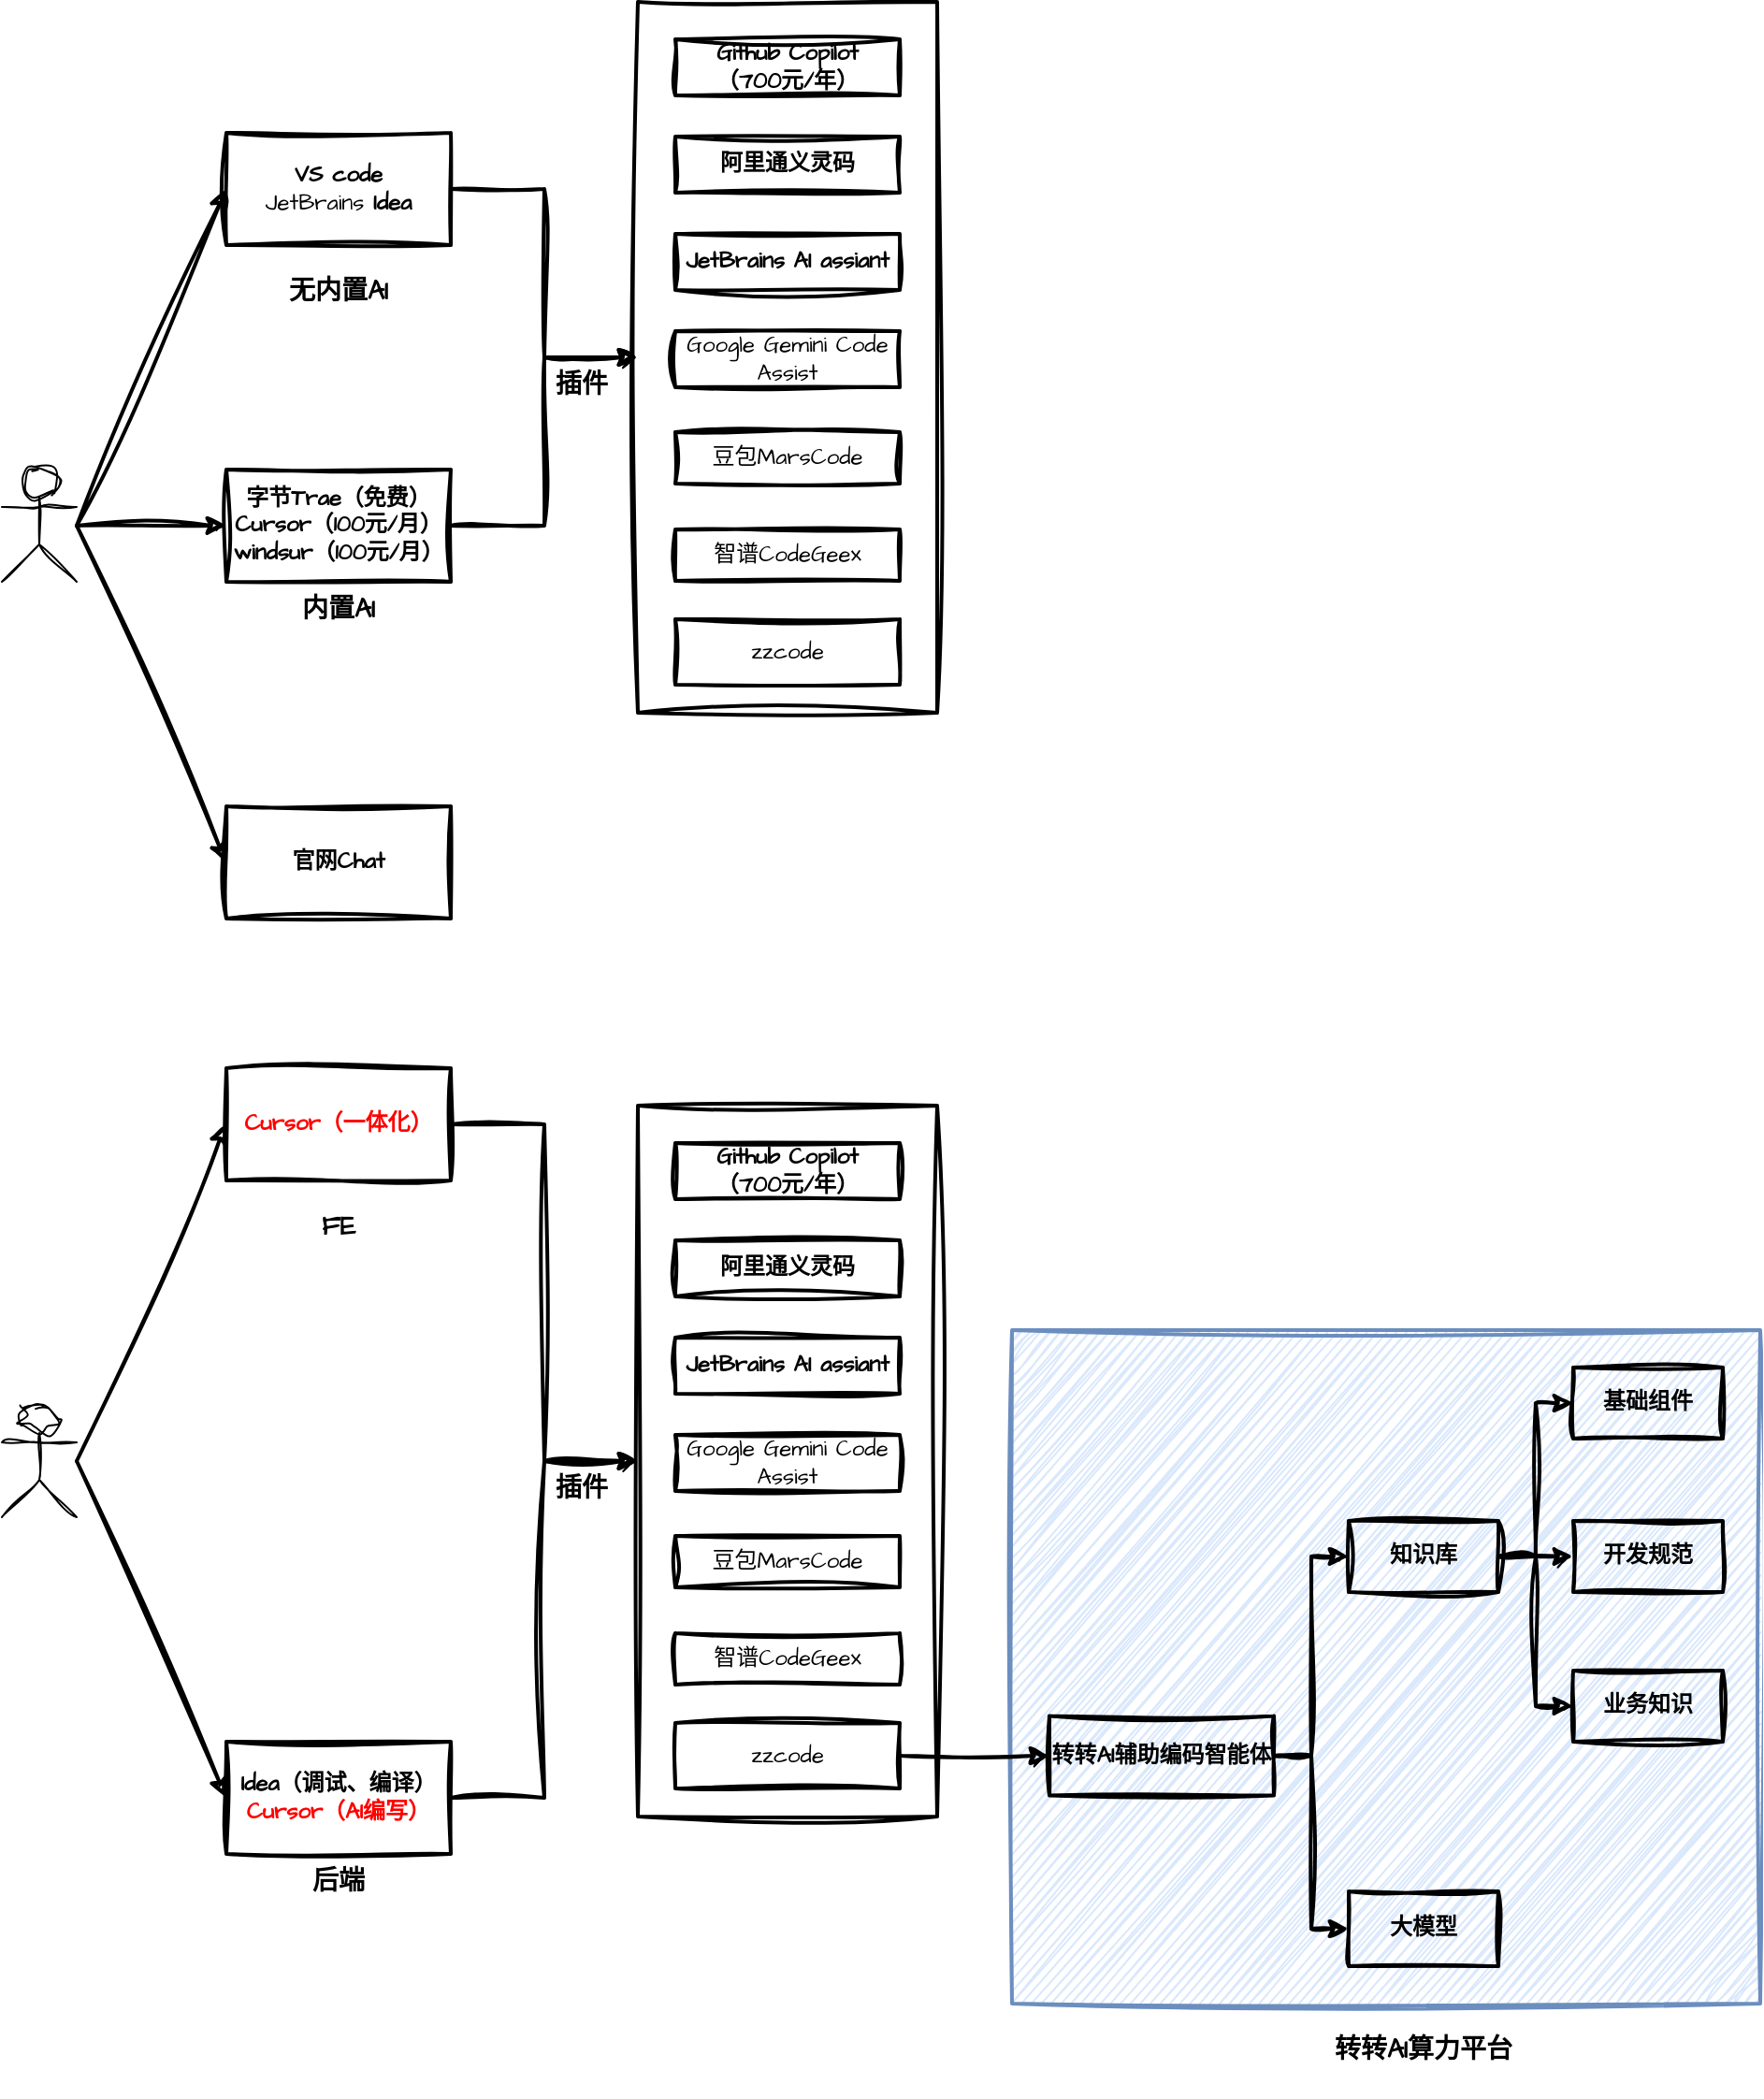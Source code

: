 <mxfile version="26.0.16">
  <diagram name="第 1 页" id="MOIEc8QgFmzstSxDTv2h">
    <mxGraphModel dx="944" dy="650" grid="1" gridSize="10" guides="1" tooltips="1" connect="1" arrows="1" fold="1" page="1" pageScale="1" pageWidth="827" pageHeight="1169" math="0" shadow="0">
      <root>
        <mxCell id="0" />
        <mxCell id="1" parent="0" />
        <mxCell id="ELJ18ER6MCdmm3gd8A2N-66" value="&lt;b&gt;&lt;br&gt;&lt;/b&gt;" style="rounded=0;whiteSpace=wrap;html=1;sketch=1;hachureGap=4;jiggle=2;curveFitting=1;fontFamily=Architects Daughter;fontSource=https%3A%2F%2Ffonts.googleapis.com%2Fcss%3Ffamily%3DArchitects%2BDaughter;fillColor=#dae8fc;strokeWidth=2;strokeColor=#6c8ebf;" vertex="1" parent="1">
          <mxGeometry x="700" y="1020" width="400" height="360" as="geometry" />
        </mxCell>
        <mxCell id="ELJ18ER6MCdmm3gd8A2N-20" value="" style="rounded=0;whiteSpace=wrap;html=1;sketch=1;hachureGap=4;jiggle=2;curveFitting=1;fontFamily=Architects Daughter;fontSource=https%3A%2F%2Ffonts.googleapis.com%2Fcss%3Ffamily%3DArchitects%2BDaughter;fillColor=none;strokeWidth=2;" vertex="1" parent="1">
          <mxGeometry x="500" y="310" width="160" height="380" as="geometry" />
        </mxCell>
        <mxCell id="ELJ18ER6MCdmm3gd8A2N-1" value="" style="shape=umlActor;verticalLabelPosition=bottom;verticalAlign=top;html=1;outlineConnect=0;sketch=1;hachureGap=4;jiggle=2;curveFitting=1;fontFamily=Architects Daughter;fontSource=https%3A%2F%2Ffonts.googleapis.com%2Fcss%3Ffamily%3DArchitects%2BDaughter;" vertex="1" parent="1">
          <mxGeometry x="160" y="560" width="40" height="60" as="geometry" />
        </mxCell>
        <mxCell id="ELJ18ER6MCdmm3gd8A2N-21" style="edgeStyle=orthogonalEdgeStyle;rounded=0;sketch=1;hachureGap=4;jiggle=2;curveFitting=1;orthogonalLoop=1;jettySize=auto;html=1;exitX=1;exitY=0.5;exitDx=0;exitDy=0;entryX=0;entryY=0.5;entryDx=0;entryDy=0;fontFamily=Architects Daughter;fontSource=https%3A%2F%2Ffonts.googleapis.com%2Fcss%3Ffamily%3DArchitects%2BDaughter;strokeWidth=2;" edge="1" parent="1" source="ELJ18ER6MCdmm3gd8A2N-2" target="ELJ18ER6MCdmm3gd8A2N-20">
          <mxGeometry relative="1" as="geometry" />
        </mxCell>
        <mxCell id="ELJ18ER6MCdmm3gd8A2N-2" value="&lt;b&gt;VS code&lt;/b&gt;&lt;div&gt;&lt;span style=&quot;background-color: transparent; color: light-dark(rgb(0, 0, 0), rgb(255, 255, 255));&quot;&gt;JetBrains&amp;nbsp;&lt;/span&gt;&lt;b&gt;Idea&lt;/b&gt;&lt;/div&gt;" style="rounded=0;whiteSpace=wrap;html=1;sketch=1;hachureGap=4;jiggle=2;curveFitting=1;fontFamily=Architects Daughter;fontSource=https%3A%2F%2Ffonts.googleapis.com%2Fcss%3Ffamily%3DArchitects%2BDaughter;fillColor=none;strokeWidth=2;" vertex="1" parent="1">
          <mxGeometry x="280" y="380" width="120" height="60" as="geometry" />
        </mxCell>
        <mxCell id="ELJ18ER6MCdmm3gd8A2N-22" style="edgeStyle=orthogonalEdgeStyle;rounded=0;sketch=1;hachureGap=4;jiggle=2;curveFitting=1;orthogonalLoop=1;jettySize=auto;html=1;exitX=1;exitY=0.5;exitDx=0;exitDy=0;entryX=0;entryY=0.5;entryDx=0;entryDy=0;fontFamily=Architects Daughter;fontSource=https%3A%2F%2Ffonts.googleapis.com%2Fcss%3Ffamily%3DArchitects%2BDaughter;strokeWidth=2;" edge="1" parent="1" source="ELJ18ER6MCdmm3gd8A2N-3" target="ELJ18ER6MCdmm3gd8A2N-20">
          <mxGeometry relative="1" as="geometry" />
        </mxCell>
        <mxCell id="ELJ18ER6MCdmm3gd8A2N-3" value="&lt;b&gt;字节Trae（免费）&lt;/b&gt;&lt;div&gt;&lt;b&gt;Cursor（100元/月）&lt;/b&gt;&lt;/div&gt;&lt;div&gt;&lt;b&gt;windsur&lt;/b&gt;&lt;b style=&quot;background-color: transparent; color: light-dark(rgb(0, 0, 0), rgb(255, 255, 255));&quot;&gt;（100元/月）&lt;/b&gt;&lt;/div&gt;" style="rounded=0;whiteSpace=wrap;html=1;sketch=1;hachureGap=4;jiggle=2;curveFitting=1;fontFamily=Architects Daughter;fontSource=https%3A%2F%2Ffonts.googleapis.com%2Fcss%3Ffamily%3DArchitects%2BDaughter;fillColor=none;strokeWidth=2;" vertex="1" parent="1">
          <mxGeometry x="280" y="560" width="120" height="60" as="geometry" />
        </mxCell>
        <mxCell id="ELJ18ER6MCdmm3gd8A2N-4" value="" style="endArrow=classic;html=1;rounded=0;sketch=1;hachureGap=4;jiggle=2;curveFitting=1;fontFamily=Architects Daughter;fontSource=https%3A%2F%2Ffonts.googleapis.com%2Fcss%3Ffamily%3DArchitects%2BDaughter;strokeWidth=2;entryX=0;entryY=0.5;entryDx=0;entryDy=0;" edge="1" parent="1" target="ELJ18ER6MCdmm3gd8A2N-2">
          <mxGeometry width="50" height="50" relative="1" as="geometry">
            <mxPoint x="200" y="590" as="sourcePoint" />
            <mxPoint x="250" y="420" as="targetPoint" />
          </mxGeometry>
        </mxCell>
        <mxCell id="ELJ18ER6MCdmm3gd8A2N-5" value="&lt;b&gt;官网Chat&lt;/b&gt;" style="rounded=0;whiteSpace=wrap;html=1;sketch=1;hachureGap=4;jiggle=2;curveFitting=1;fontFamily=Architects Daughter;fontSource=https%3A%2F%2Ffonts.googleapis.com%2Fcss%3Ffamily%3DArchitects%2BDaughter;fillColor=none;strokeWidth=2;" vertex="1" parent="1">
          <mxGeometry x="280" y="740" width="120" height="60" as="geometry" />
        </mxCell>
        <mxCell id="ELJ18ER6MCdmm3gd8A2N-6" value="" style="endArrow=classic;html=1;rounded=0;sketch=1;hachureGap=4;jiggle=2;curveFitting=1;fontFamily=Architects Daughter;fontSource=https%3A%2F%2Ffonts.googleapis.com%2Fcss%3Ffamily%3DArchitects%2BDaughter;strokeWidth=2;entryX=0;entryY=0.5;entryDx=0;entryDy=0;" edge="1" parent="1" source="ELJ18ER6MCdmm3gd8A2N-1" target="ELJ18ER6MCdmm3gd8A2N-3">
          <mxGeometry width="50" height="50" relative="1" as="geometry">
            <mxPoint x="210" y="590" as="sourcePoint" />
            <mxPoint x="290" y="420" as="targetPoint" />
          </mxGeometry>
        </mxCell>
        <mxCell id="ELJ18ER6MCdmm3gd8A2N-8" value="&lt;b style=&quot;forced-color-adjust: none; color: rgb(0, 0, 0); font-family: &amp;quot;Architects Daughter&amp;quot;; font-style: normal; font-variant-ligatures: normal; font-variant-caps: normal; letter-spacing: normal; orphans: 2; text-indent: 0px; text-transform: none; widows: 2; word-spacing: 0px; -webkit-text-stroke-width: 0px; white-space: nowrap; text-decoration-thickness: initial; text-decoration-style: initial; text-decoration-color: initial;&quot;&gt;&lt;font style=&quot;forced-color-adjust: none; font-size: 14px;&quot;&gt;无内置AI&lt;/font&gt;&lt;/b&gt;" style="text;whiteSpace=wrap;html=1;fontFamily=Architects Daughter;fontSource=https%3A%2F%2Ffonts.googleapis.com%2Fcss%3Ffamily%3DArchitects%2BDaughter;align=center;" vertex="1" parent="1">
          <mxGeometry x="300" y="450" width="80" height="40" as="geometry" />
        </mxCell>
        <mxCell id="ELJ18ER6MCdmm3gd8A2N-11" value="&lt;b style=&quot;forced-color-adjust: none; color: rgb(0, 0, 0); font-family: &amp;quot;Architects Daughter&amp;quot;; font-style: normal; font-variant-ligatures: normal; font-variant-caps: normal; letter-spacing: normal; orphans: 2; text-indent: 0px; text-transform: none; widows: 2; word-spacing: 0px; -webkit-text-stroke-width: 0px; white-space: nowrap; text-decoration-thickness: initial; text-decoration-style: initial; text-decoration-color: initial;&quot;&gt;&lt;font style=&quot;forced-color-adjust: none; font-size: 14px;&quot;&gt;插件&lt;/font&gt;&lt;/b&gt;" style="text;whiteSpace=wrap;html=1;fontFamily=Architects Daughter;fontSource=https%3A%2F%2Ffonts.googleapis.com%2Fcss%3Ffamily%3DArchitects%2BDaughter;align=center;" vertex="1" parent="1">
          <mxGeometry x="430" y="500" width="80" height="40" as="geometry" />
        </mxCell>
        <mxCell id="ELJ18ER6MCdmm3gd8A2N-13" value="&lt;b&gt;Github Copilot&lt;/b&gt;&lt;div&gt;&lt;b&gt;（700元/年）&lt;/b&gt;&lt;/div&gt;" style="rounded=0;whiteSpace=wrap;html=1;sketch=1;hachureGap=4;jiggle=2;curveFitting=1;fontFamily=Architects Daughter;fontSource=https%3A%2F%2Ffonts.googleapis.com%2Fcss%3Ffamily%3DArchitects%2BDaughter;strokeWidth=2;" vertex="1" parent="1">
          <mxGeometry x="520" y="330" width="120" height="30" as="geometry" />
        </mxCell>
        <mxCell id="ELJ18ER6MCdmm3gd8A2N-14" value="&lt;b&gt;阿里通义灵码&lt;/b&gt;" style="rounded=0;whiteSpace=wrap;html=1;sketch=1;hachureGap=4;jiggle=2;curveFitting=1;fontFamily=Architects Daughter;fontSource=https%3A%2F%2Ffonts.googleapis.com%2Fcss%3Ffamily%3DArchitects%2BDaughter;fillColor=none;strokeWidth=2;" vertex="1" parent="1">
          <mxGeometry x="520" y="382" width="120" height="30" as="geometry" />
        </mxCell>
        <mxCell id="ELJ18ER6MCdmm3gd8A2N-15" value="&lt;b&gt;JetBrains AI assiant&lt;/b&gt;" style="rounded=0;whiteSpace=wrap;html=1;sketch=1;hachureGap=4;jiggle=2;curveFitting=1;fontFamily=Architects Daughter;fontSource=https%3A%2F%2Ffonts.googleapis.com%2Fcss%3Ffamily%3DArchitects%2BDaughter;fillColor=none;strokeWidth=2;" vertex="1" parent="1">
          <mxGeometry x="520" y="434" width="120" height="30" as="geometry" />
        </mxCell>
        <mxCell id="ELJ18ER6MCdmm3gd8A2N-16" value="&lt;span style=&quot;background-color: transparent; color: light-dark(rgb(0, 0, 0), rgb(255, 255, 255));&quot;&gt;Google Gemini Code Assist&lt;/span&gt;" style="rounded=0;whiteSpace=wrap;html=1;sketch=1;hachureGap=4;jiggle=2;curveFitting=1;fontFamily=Architects Daughter;fontSource=https%3A%2F%2Ffonts.googleapis.com%2Fcss%3Ffamily%3DArchitects%2BDaughter;fillColor=none;strokeWidth=2;" vertex="1" parent="1">
          <mxGeometry x="520" y="486" width="120" height="30" as="geometry" />
        </mxCell>
        <mxCell id="ELJ18ER6MCdmm3gd8A2N-17" value="&lt;div data-mind-map-text=&quot;[{&amp;quot;paragraphProps&amp;quot;:{&amp;quot;type&amp;quot;:&amp;quot;paragraph&amp;quot;,&amp;quot;textAlign&amp;quot;:0,&amp;quot;lineSpacing&amp;quot;:1.4},&amp;quot;isComplete&amp;quot;:true,&amp;quot;textProps&amp;quot;:[{&amp;quot;type&amp;quot;:&amp;quot;text&amp;quot;,&amp;quot;text&amp;quot;:&amp;quot;豆包MarsCode&amp;quot;,&amp;quot;color&amp;quot;:&amp;quot;#1f1f1f&amp;quot;,&amp;quot;fontWeight&amp;quot;:400,&amp;quot;fontSize&amp;quot;:14,&amp;quot;fontFamily&amp;quot;:&amp;quot;\&amp;quot;Helvetica Neue\&amp;quot;, Helvetica, \&amp;quot;PingFang SC\&amp;quot;, \&amp;quot;Microsoft YaHei\&amp;quot;, \&amp;quot;Source Han Sans SC\&amp;quot;, \&amp;quot;Noto Sans CJK SC\&amp;quot;, \&amp;quot;WenQuanYi Micro Hei\&amp;quot;, sans-serif&amp;quot;,&amp;quot;italic&amp;quot;:false,&amp;quot;underline&amp;quot;:false,&amp;quot;strike&amp;quot;:false}]}]&quot;&gt;豆包MarsCode&lt;/div&gt;" style="rounded=0;whiteSpace=wrap;html=1;sketch=1;hachureGap=4;jiggle=2;curveFitting=1;fontFamily=Architects Daughter;fontSource=https%3A%2F%2Ffonts.googleapis.com%2Fcss%3Ffamily%3DArchitects%2BDaughter;fillColor=none;strokeWidth=2;" vertex="1" parent="1">
          <mxGeometry x="520" y="540" width="120" height="27.5" as="geometry" />
        </mxCell>
        <mxCell id="ELJ18ER6MCdmm3gd8A2N-18" value="&lt;div data-mind-map-text=&quot;[{&amp;quot;paragraphProps&amp;quot;:{&amp;quot;type&amp;quot;:&amp;quot;paragraph&amp;quot;,&amp;quot;textAlign&amp;quot;:0,&amp;quot;lineSpacing&amp;quot;:1.4},&amp;quot;isComplete&amp;quot;:true,&amp;quot;textProps&amp;quot;:[{&amp;quot;type&amp;quot;:&amp;quot;text&amp;quot;,&amp;quot;text&amp;quot;:&amp;quot;豆包MarsCode&amp;quot;,&amp;quot;color&amp;quot;:&amp;quot;#1f1f1f&amp;quot;,&amp;quot;fontWeight&amp;quot;:400,&amp;quot;fontSize&amp;quot;:14,&amp;quot;fontFamily&amp;quot;:&amp;quot;\&amp;quot;Helvetica Neue\&amp;quot;, Helvetica, \&amp;quot;PingFang SC\&amp;quot;, \&amp;quot;Microsoft YaHei\&amp;quot;, \&amp;quot;Source Han Sans SC\&amp;quot;, \&amp;quot;Noto Sans CJK SC\&amp;quot;, \&amp;quot;WenQuanYi Micro Hei\&amp;quot;, sans-serif&amp;quot;,&amp;quot;italic&amp;quot;:false,&amp;quot;underline&amp;quot;:false,&amp;quot;strike&amp;quot;:false}]}]&quot;&gt;&lt;div data-mind-map-text=&quot;[{&amp;quot;paragraphProps&amp;quot;:{&amp;quot;type&amp;quot;:&amp;quot;paragraph&amp;quot;,&amp;quot;textAlign&amp;quot;:0,&amp;quot;lineSpacing&amp;quot;:1.4},&amp;quot;isComplete&amp;quot;:true,&amp;quot;textProps&amp;quot;:[{&amp;quot;type&amp;quot;:&amp;quot;text&amp;quot;,&amp;quot;text&amp;quot;:&amp;quot;zzcode&amp;quot;,&amp;quot;color&amp;quot;:&amp;quot;#1f1f1f&amp;quot;,&amp;quot;fontWeight&amp;quot;:400,&amp;quot;fontSize&amp;quot;:14,&amp;quot;fontFamily&amp;quot;:&amp;quot;\&amp;quot;Helvetica Neue\&amp;quot;, Helvetica, \&amp;quot;PingFang SC\&amp;quot;, \&amp;quot;Microsoft YaHei\&amp;quot;, \&amp;quot;Source Han Sans SC\&amp;quot;, \&amp;quot;Noto Sans CJK SC\&amp;quot;, \&amp;quot;WenQuanYi Micro Hei\&amp;quot;, sans-serif&amp;quot;,&amp;quot;italic&amp;quot;:false,&amp;quot;underline&amp;quot;:false,&amp;quot;strike&amp;quot;:false}]}]&quot;&gt;zzcode&lt;/div&gt;&lt;/div&gt;" style="rounded=0;whiteSpace=wrap;html=1;sketch=1;hachureGap=4;jiggle=2;curveFitting=1;fontFamily=Architects Daughter;fontSource=https%3A%2F%2Ffonts.googleapis.com%2Fcss%3Ffamily%3DArchitects%2BDaughter;fillColor=none;strokeWidth=2;" vertex="1" parent="1">
          <mxGeometry x="520" y="640" width="120" height="35" as="geometry" />
        </mxCell>
        <mxCell id="ELJ18ER6MCdmm3gd8A2N-19" value="&lt;b style=&quot;forced-color-adjust: none; color: rgb(0, 0, 0); font-family: &amp;quot;Architects Daughter&amp;quot;; font-style: normal; font-variant-ligatures: normal; font-variant-caps: normal; letter-spacing: normal; orphans: 2; text-indent: 0px; text-transform: none; widows: 2; word-spacing: 0px; -webkit-text-stroke-width: 0px; white-space: nowrap; text-decoration-thickness: initial; text-decoration-style: initial; text-decoration-color: initial;&quot;&gt;&lt;font style=&quot;forced-color-adjust: none; font-size: 14px;&quot;&gt;内置AI&lt;/font&gt;&lt;/b&gt;" style="text;whiteSpace=wrap;html=1;fontFamily=Architects Daughter;fontSource=https%3A%2F%2Ffonts.googleapis.com%2Fcss%3Ffamily%3DArchitects%2BDaughter;align=center;" vertex="1" parent="1">
          <mxGeometry x="300" y="620" width="80" height="40" as="geometry" />
        </mxCell>
        <mxCell id="ELJ18ER6MCdmm3gd8A2N-23" value="" style="endArrow=classic;html=1;rounded=0;sketch=1;hachureGap=4;jiggle=2;curveFitting=1;fontFamily=Architects Daughter;fontSource=https%3A%2F%2Ffonts.googleapis.com%2Fcss%3Ffamily%3DArchitects%2BDaughter;strokeWidth=2;entryX=0;entryY=0.5;entryDx=0;entryDy=0;" edge="1" parent="1" target="ELJ18ER6MCdmm3gd8A2N-5">
          <mxGeometry width="50" height="50" relative="1" as="geometry">
            <mxPoint x="200" y="590" as="sourcePoint" />
            <mxPoint x="290" y="600" as="targetPoint" />
          </mxGeometry>
        </mxCell>
        <mxCell id="ELJ18ER6MCdmm3gd8A2N-24" value="&lt;div data-mind-map-text=&quot;[{&amp;quot;paragraphProps&amp;quot;:{&amp;quot;type&amp;quot;:&amp;quot;paragraph&amp;quot;,&amp;quot;textAlign&amp;quot;:0,&amp;quot;lineSpacing&amp;quot;:1.4},&amp;quot;isComplete&amp;quot;:true,&amp;quot;textProps&amp;quot;:[{&amp;quot;type&amp;quot;:&amp;quot;text&amp;quot;,&amp;quot;text&amp;quot;:&amp;quot;豆包MarsCode&amp;quot;,&amp;quot;color&amp;quot;:&amp;quot;#1f1f1f&amp;quot;,&amp;quot;fontWeight&amp;quot;:400,&amp;quot;fontSize&amp;quot;:14,&amp;quot;fontFamily&amp;quot;:&amp;quot;\&amp;quot;Helvetica Neue\&amp;quot;, Helvetica, \&amp;quot;PingFang SC\&amp;quot;, \&amp;quot;Microsoft YaHei\&amp;quot;, \&amp;quot;Source Han Sans SC\&amp;quot;, \&amp;quot;Noto Sans CJK SC\&amp;quot;, \&amp;quot;WenQuanYi Micro Hei\&amp;quot;, sans-serif&amp;quot;,&amp;quot;italic&amp;quot;:false,&amp;quot;underline&amp;quot;:false,&amp;quot;strike&amp;quot;:false}]}]&quot;&gt;智谱CodeGeex&lt;span style=&quot;color: rgba(0, 0, 0, 0); font-family: monospace; font-size: 0px; text-align: start; text-wrap-mode: nowrap; background-color: transparent;&quot;&gt;%3CmxGraphModel%3E%3Croot%3E%3CmxCell%20id%3D%220%22%2F%3E%3CmxCell%20id%3D%221%22%20parent%3D%220%22%2F%3E%3CmxCell%20id%3D%222%22%20value%3D%22%26lt%3Bdiv%20data-mind-map-text%3D%26quot%3B%5B%7B%26amp%3Bquot%3BparagraphProps%26amp%3Bquot%3B%3A%7B%26amp%3Bquot%3Btype%26amp%3Bquot%3B%3A%26amp%3Bquot%3Bparagraph%26amp%3Bquot%3B%2C%26amp%3Bquot%3BtextAlign%26amp%3Bquot%3B%3A0%2C%26amp%3Bquot%3BlineSpacing%26amp%3Bquot%3B%3A1.4%7D%2C%26amp%3Bquot%3BisComplete%26amp%3Bquot%3B%3Atrue%2C%26amp%3Bquot%3BtextProps%26amp%3Bquot%3B%3A%5B%7B%26amp%3Bquot%3Btype%26amp%3Bquot%3B%3A%26amp%3Bquot%3Btext%26amp%3Bquot%3B%2C%26amp%3Bquot%3Btext%26amp%3Bquot%3B%3A%26amp%3Bquot%3B%E8%B1%86%E5%8C%85MarsCode%26amp%3Bquot%3B%2C%26amp%3Bquot%3Bcolor%26amp%3Bquot%3B%3A%26amp%3Bquot%3B%231f1f1f%26amp%3Bquot%3B%2C%26amp%3Bquot%3BfontWeight%26amp%3Bquot%3B%3A400%2C%26amp%3Bquot%3BfontSize%26amp%3Bquot%3B%3A14%2C%26amp%3Bquot%3BfontFamily%26amp%3Bquot%3B%3A%26amp%3Bquot%3B%5C%26amp%3Bquot%3BHelvetica%20Neue%5C%26amp%3Bquot%3B%2C%20Helvetica%2C%20%5C%26amp%3Bquot%3BPingFang%20SC%5C%26amp%3Bquot%3B%2C%20%5C%26amp%3Bquot%3BMicrosoft%20YaHei%5C%26amp%3Bquot%3B%2C%20%5C%26amp%3Bquot%3BSource%20Han%20Sans%20SC%5C%26amp%3Bquot%3B%2C%20%5C%26amp%3Bquot%3BNoto%20Sans%20CJK%20SC%5C%26amp%3Bquot%3B%2C%20%5C%26amp%3Bquot%3BWenQuanYi%20Micro%20Hei%5C%26amp%3Bquot%3B%2C%20sans-serif%26amp%3Bquot%3B%2C%26amp%3Bquot%3Bitalic%26amp%3Bquot%3B%3Afalse%2C%26amp%3Bquot%3Bunderline%26amp%3Bquot%3B%3Afalse%2C%26amp%3Bquot%3Bstrike%26amp%3Bquot%3B%3Afalse%7D%5D%7D%5D%26quot%3B%26gt%3B%E8%B1%86%E5%8C%85MarsCode%26lt%3B%2Fdiv%26gt%3B%22%20style%3D%22rounded%3D0%3BwhiteSpace%3Dwrap%3Bhtml%3D1%3Bsketch%3D1%3BhachureGap%3D4%3Bjiggle%3D2%3BcurveFitting%3D1%3BfontFamily%3DArchitects%20Daughter%3BfontSource%3Dhttps%253A%252F%252Ffonts.googleapis.com%252Fcss%253Ffamily%253DArchitects%252BDaughter%3BfillColor%3Dnone%3BstrokeWidth%3D2%3B%22%20vertex%3D%221%22%20parent%3D%221%22%3E%3CmxGeometry%20x%3D%22520%22%20y%3D%22581%22%20width%3D%22120%22%20height%3D%2227.5%22%20as%3D%22geometry%22%2F%3E%3C%2FmxCell%3E%3C%2Froot%3E%3C%2FmxGraphModel%3ECodeG&lt;/span&gt;&lt;/div&gt;" style="rounded=0;whiteSpace=wrap;html=1;sketch=1;hachureGap=4;jiggle=2;curveFitting=1;fontFamily=Architects Daughter;fontSource=https%3A%2F%2Ffonts.googleapis.com%2Fcss%3Ffamily%3DArchitects%2BDaughter;fillColor=none;strokeWidth=2;" vertex="1" parent="1">
          <mxGeometry x="520" y="592" width="120" height="27.5" as="geometry" />
        </mxCell>
        <mxCell id="ELJ18ER6MCdmm3gd8A2N-25" value="" style="shape=umlActor;verticalLabelPosition=bottom;verticalAlign=top;html=1;outlineConnect=0;sketch=1;hachureGap=4;jiggle=2;curveFitting=1;fontFamily=Architects Daughter;fontSource=https%3A%2F%2Ffonts.googleapis.com%2Fcss%3Ffamily%3DArchitects%2BDaughter;" vertex="1" parent="1">
          <mxGeometry x="160" y="1060" width="40" height="60" as="geometry" />
        </mxCell>
        <mxCell id="ELJ18ER6MCdmm3gd8A2N-51" style="edgeStyle=orthogonalEdgeStyle;rounded=0;sketch=1;hachureGap=4;jiggle=2;curveFitting=1;orthogonalLoop=1;jettySize=auto;html=1;exitX=1;exitY=0.5;exitDx=0;exitDy=0;fontFamily=Architects Daughter;fontSource=https%3A%2F%2Ffonts.googleapis.com%2Fcss%3Ffamily%3DArchitects%2BDaughter;strokeWidth=2;" edge="1" parent="1" source="ELJ18ER6MCdmm3gd8A2N-26" target="ELJ18ER6MCdmm3gd8A2N-43">
          <mxGeometry relative="1" as="geometry" />
        </mxCell>
        <mxCell id="ELJ18ER6MCdmm3gd8A2N-26" value="&lt;b&gt;&lt;font style=&quot;color: rgb(255, 0, 0);&quot;&gt;Cursor（一体化）&lt;/font&gt;&lt;br&gt;&lt;/b&gt;" style="rounded=0;whiteSpace=wrap;html=1;sketch=1;hachureGap=4;jiggle=2;curveFitting=1;fontFamily=Architects Daughter;fontSource=https%3A%2F%2Ffonts.googleapis.com%2Fcss%3Ffamily%3DArchitects%2BDaughter;fillColor=none;strokeWidth=2;" vertex="1" parent="1">
          <mxGeometry x="280" y="880" width="120" height="60" as="geometry" />
        </mxCell>
        <mxCell id="ELJ18ER6MCdmm3gd8A2N-52" style="edgeStyle=orthogonalEdgeStyle;rounded=0;sketch=1;hachureGap=4;jiggle=2;curveFitting=1;orthogonalLoop=1;jettySize=auto;html=1;exitX=1;exitY=0.5;exitDx=0;exitDy=0;entryX=0;entryY=0.5;entryDx=0;entryDy=0;fontFamily=Architects Daughter;fontSource=https%3A%2F%2Ffonts.googleapis.com%2Fcss%3Ffamily%3DArchitects%2BDaughter;strokeWidth=2;" edge="1" parent="1" source="ELJ18ER6MCdmm3gd8A2N-27" target="ELJ18ER6MCdmm3gd8A2N-43">
          <mxGeometry relative="1" as="geometry" />
        </mxCell>
        <mxCell id="ELJ18ER6MCdmm3gd8A2N-27" value="&lt;b&gt;Idea（调试、编译）&lt;/b&gt;&lt;br&gt;&lt;div&gt;&lt;b&gt;&lt;font style=&quot;color: rgb(255, 0, 0);&quot;&gt;Cursor（AI编写）&lt;/font&gt;&lt;/b&gt;&lt;/div&gt;" style="rounded=0;whiteSpace=wrap;html=1;sketch=1;hachureGap=4;jiggle=2;curveFitting=1;fontFamily=Architects Daughter;fontSource=https%3A%2F%2Ffonts.googleapis.com%2Fcss%3Ffamily%3DArchitects%2BDaughter;fillColor=none;strokeWidth=2;" vertex="1" parent="1">
          <mxGeometry x="280" y="1240" width="120" height="60" as="geometry" />
        </mxCell>
        <mxCell id="ELJ18ER6MCdmm3gd8A2N-28" value="" style="endArrow=classic;html=1;rounded=0;sketch=1;hachureGap=4;jiggle=2;curveFitting=1;fontFamily=Architects Daughter;fontSource=https%3A%2F%2Ffonts.googleapis.com%2Fcss%3Ffamily%3DArchitects%2BDaughter;strokeWidth=2;entryX=0;entryY=0.5;entryDx=0;entryDy=0;" edge="1" parent="1" target="ELJ18ER6MCdmm3gd8A2N-26">
          <mxGeometry width="50" height="50" relative="1" as="geometry">
            <mxPoint x="200" y="1090" as="sourcePoint" />
            <mxPoint x="250" y="920" as="targetPoint" />
          </mxGeometry>
        </mxCell>
        <mxCell id="ELJ18ER6MCdmm3gd8A2N-31" value="&lt;b style=&quot;forced-color-adjust: none; color: rgb(0, 0, 0); font-family: &amp;quot;Architects Daughter&amp;quot;; font-style: normal; font-variant-ligatures: normal; font-variant-caps: normal; letter-spacing: normal; orphans: 2; text-indent: 0px; text-transform: none; widows: 2; word-spacing: 0px; -webkit-text-stroke-width: 0px; white-space: nowrap; text-decoration-thickness: initial; text-decoration-style: initial; text-decoration-color: initial;&quot;&gt;&lt;font style=&quot;forced-color-adjust: none; font-size: 14px;&quot;&gt;FE&lt;/font&gt;&lt;/b&gt;" style="text;whiteSpace=wrap;html=1;fontFamily=Architects Daughter;fontSource=https%3A%2F%2Ffonts.googleapis.com%2Fcss%3Ffamily%3DArchitects%2BDaughter;align=center;" vertex="1" parent="1">
          <mxGeometry x="300" y="950" width="80" height="40" as="geometry" />
        </mxCell>
        <mxCell id="ELJ18ER6MCdmm3gd8A2N-32" value="&lt;b style=&quot;forced-color-adjust: none; color: rgb(0, 0, 0); font-family: &amp;quot;Architects Daughter&amp;quot;; font-style: normal; font-variant-ligatures: normal; font-variant-caps: normal; letter-spacing: normal; orphans: 2; text-indent: 0px; text-transform: none; widows: 2; word-spacing: 0px; -webkit-text-stroke-width: 0px; white-space: nowrap; text-decoration-thickness: initial; text-decoration-style: initial; text-decoration-color: initial;&quot;&gt;&lt;font style=&quot;forced-color-adjust: none; font-size: 14px;&quot;&gt;后端&lt;/font&gt;&lt;/b&gt;" style="text;whiteSpace=wrap;html=1;fontFamily=Architects Daughter;fontSource=https%3A%2F%2Ffonts.googleapis.com%2Fcss%3Ffamily%3DArchitects%2BDaughter;align=center;" vertex="1" parent="1">
          <mxGeometry x="300" y="1300" width="80" height="40" as="geometry" />
        </mxCell>
        <mxCell id="ELJ18ER6MCdmm3gd8A2N-33" value="" style="endArrow=classic;html=1;rounded=0;sketch=1;hachureGap=4;jiggle=2;curveFitting=1;fontFamily=Architects Daughter;fontSource=https%3A%2F%2Ffonts.googleapis.com%2Fcss%3Ffamily%3DArchitects%2BDaughter;strokeWidth=2;entryX=0;entryY=0.5;entryDx=0;entryDy=0;" edge="1" parent="1">
          <mxGeometry width="50" height="50" relative="1" as="geometry">
            <mxPoint x="200" y="1090" as="sourcePoint" />
            <mxPoint x="280" y="1270" as="targetPoint" />
          </mxGeometry>
        </mxCell>
        <mxCell id="ELJ18ER6MCdmm3gd8A2N-43" value="" style="rounded=0;whiteSpace=wrap;html=1;sketch=1;hachureGap=4;jiggle=2;curveFitting=1;fontFamily=Architects Daughter;fontSource=https%3A%2F%2Ffonts.googleapis.com%2Fcss%3Ffamily%3DArchitects%2BDaughter;fillColor=none;strokeWidth=2;" vertex="1" parent="1">
          <mxGeometry x="500" y="900" width="160" height="380" as="geometry" />
        </mxCell>
        <mxCell id="ELJ18ER6MCdmm3gd8A2N-45" value="&lt;b&gt;阿里通义灵码&lt;/b&gt;" style="rounded=0;whiteSpace=wrap;html=1;sketch=1;hachureGap=4;jiggle=2;curveFitting=1;fontFamily=Architects Daughter;fontSource=https%3A%2F%2Ffonts.googleapis.com%2Fcss%3Ffamily%3DArchitects%2BDaughter;fillColor=none;strokeWidth=2;" vertex="1" parent="1">
          <mxGeometry x="520" y="972" width="120" height="30" as="geometry" />
        </mxCell>
        <mxCell id="ELJ18ER6MCdmm3gd8A2N-46" value="&lt;b&gt;JetBrains AI assiant&lt;/b&gt;" style="rounded=0;whiteSpace=wrap;html=1;sketch=1;hachureGap=4;jiggle=2;curveFitting=1;fontFamily=Architects Daughter;fontSource=https%3A%2F%2Ffonts.googleapis.com%2Fcss%3Ffamily%3DArchitects%2BDaughter;fillColor=none;strokeWidth=2;" vertex="1" parent="1">
          <mxGeometry x="520" y="1024" width="120" height="30" as="geometry" />
        </mxCell>
        <mxCell id="ELJ18ER6MCdmm3gd8A2N-47" value="&lt;span style=&quot;background-color: transparent; color: light-dark(rgb(0, 0, 0), rgb(255, 255, 255));&quot;&gt;Google Gemini Code Assist&lt;/span&gt;" style="rounded=0;whiteSpace=wrap;html=1;sketch=1;hachureGap=4;jiggle=2;curveFitting=1;fontFamily=Architects Daughter;fontSource=https%3A%2F%2Ffonts.googleapis.com%2Fcss%3Ffamily%3DArchitects%2BDaughter;fillColor=none;strokeWidth=2;" vertex="1" parent="1">
          <mxGeometry x="520" y="1076" width="120" height="30" as="geometry" />
        </mxCell>
        <mxCell id="ELJ18ER6MCdmm3gd8A2N-48" value="&lt;div data-mind-map-text=&quot;[{&amp;quot;paragraphProps&amp;quot;:{&amp;quot;type&amp;quot;:&amp;quot;paragraph&amp;quot;,&amp;quot;textAlign&amp;quot;:0,&amp;quot;lineSpacing&amp;quot;:1.4},&amp;quot;isComplete&amp;quot;:true,&amp;quot;textProps&amp;quot;:[{&amp;quot;type&amp;quot;:&amp;quot;text&amp;quot;,&amp;quot;text&amp;quot;:&amp;quot;豆包MarsCode&amp;quot;,&amp;quot;color&amp;quot;:&amp;quot;#1f1f1f&amp;quot;,&amp;quot;fontWeight&amp;quot;:400,&amp;quot;fontSize&amp;quot;:14,&amp;quot;fontFamily&amp;quot;:&amp;quot;\&amp;quot;Helvetica Neue\&amp;quot;, Helvetica, \&amp;quot;PingFang SC\&amp;quot;, \&amp;quot;Microsoft YaHei\&amp;quot;, \&amp;quot;Source Han Sans SC\&amp;quot;, \&amp;quot;Noto Sans CJK SC\&amp;quot;, \&amp;quot;WenQuanYi Micro Hei\&amp;quot;, sans-serif&amp;quot;,&amp;quot;italic&amp;quot;:false,&amp;quot;underline&amp;quot;:false,&amp;quot;strike&amp;quot;:false}]}]&quot;&gt;豆包MarsCode&lt;/div&gt;" style="rounded=0;whiteSpace=wrap;html=1;sketch=1;hachureGap=4;jiggle=2;curveFitting=1;fontFamily=Architects Daughter;fontSource=https%3A%2F%2Ffonts.googleapis.com%2Fcss%3Ffamily%3DArchitects%2BDaughter;fillColor=none;strokeWidth=2;" vertex="1" parent="1">
          <mxGeometry x="520" y="1130" width="120" height="27.5" as="geometry" />
        </mxCell>
        <mxCell id="ELJ18ER6MCdmm3gd8A2N-54" style="edgeStyle=orthogonalEdgeStyle;rounded=0;sketch=1;hachureGap=4;jiggle=2;curveFitting=1;orthogonalLoop=1;jettySize=auto;html=1;exitX=1;exitY=0.5;exitDx=0;exitDy=0;entryX=0;entryY=0.5;entryDx=0;entryDy=0;fontFamily=Architects Daughter;fontSource=https%3A%2F%2Ffonts.googleapis.com%2Fcss%3Ffamily%3DArchitects%2BDaughter;strokeWidth=2;" edge="1" parent="1" source="ELJ18ER6MCdmm3gd8A2N-49" target="ELJ18ER6MCdmm3gd8A2N-53">
          <mxGeometry relative="1" as="geometry" />
        </mxCell>
        <mxCell id="ELJ18ER6MCdmm3gd8A2N-49" value="&lt;div data-mind-map-text=&quot;[{&amp;quot;paragraphProps&amp;quot;:{&amp;quot;type&amp;quot;:&amp;quot;paragraph&amp;quot;,&amp;quot;textAlign&amp;quot;:0,&amp;quot;lineSpacing&amp;quot;:1.4},&amp;quot;isComplete&amp;quot;:true,&amp;quot;textProps&amp;quot;:[{&amp;quot;type&amp;quot;:&amp;quot;text&amp;quot;,&amp;quot;text&amp;quot;:&amp;quot;豆包MarsCode&amp;quot;,&amp;quot;color&amp;quot;:&amp;quot;#1f1f1f&amp;quot;,&amp;quot;fontWeight&amp;quot;:400,&amp;quot;fontSize&amp;quot;:14,&amp;quot;fontFamily&amp;quot;:&amp;quot;\&amp;quot;Helvetica Neue\&amp;quot;, Helvetica, \&amp;quot;PingFang SC\&amp;quot;, \&amp;quot;Microsoft YaHei\&amp;quot;, \&amp;quot;Source Han Sans SC\&amp;quot;, \&amp;quot;Noto Sans CJK SC\&amp;quot;, \&amp;quot;WenQuanYi Micro Hei\&amp;quot;, sans-serif&amp;quot;,&amp;quot;italic&amp;quot;:false,&amp;quot;underline&amp;quot;:false,&amp;quot;strike&amp;quot;:false}]}]&quot;&gt;&lt;div data-mind-map-text=&quot;[{&amp;quot;paragraphProps&amp;quot;:{&amp;quot;type&amp;quot;:&amp;quot;paragraph&amp;quot;,&amp;quot;textAlign&amp;quot;:0,&amp;quot;lineSpacing&amp;quot;:1.4},&amp;quot;isComplete&amp;quot;:true,&amp;quot;textProps&amp;quot;:[{&amp;quot;type&amp;quot;:&amp;quot;text&amp;quot;,&amp;quot;text&amp;quot;:&amp;quot;zzcode&amp;quot;,&amp;quot;color&amp;quot;:&amp;quot;#1f1f1f&amp;quot;,&amp;quot;fontWeight&amp;quot;:400,&amp;quot;fontSize&amp;quot;:14,&amp;quot;fontFamily&amp;quot;:&amp;quot;\&amp;quot;Helvetica Neue\&amp;quot;, Helvetica, \&amp;quot;PingFang SC\&amp;quot;, \&amp;quot;Microsoft YaHei\&amp;quot;, \&amp;quot;Source Han Sans SC\&amp;quot;, \&amp;quot;Noto Sans CJK SC\&amp;quot;, \&amp;quot;WenQuanYi Micro Hei\&amp;quot;, sans-serif&amp;quot;,&amp;quot;italic&amp;quot;:false,&amp;quot;underline&amp;quot;:false,&amp;quot;strike&amp;quot;:false}]}]&quot;&gt;zzcode&lt;/div&gt;&lt;/div&gt;" style="rounded=0;whiteSpace=wrap;html=1;sketch=1;hachureGap=4;jiggle=2;curveFitting=1;fontFamily=Architects Daughter;fontSource=https%3A%2F%2Ffonts.googleapis.com%2Fcss%3Ffamily%3DArchitects%2BDaughter;fillColor=none;strokeWidth=2;" vertex="1" parent="1">
          <mxGeometry x="520" y="1230" width="120" height="35" as="geometry" />
        </mxCell>
        <mxCell id="ELJ18ER6MCdmm3gd8A2N-50" value="&lt;div data-mind-map-text=&quot;[{&amp;quot;paragraphProps&amp;quot;:{&amp;quot;type&amp;quot;:&amp;quot;paragraph&amp;quot;,&amp;quot;textAlign&amp;quot;:0,&amp;quot;lineSpacing&amp;quot;:1.4},&amp;quot;isComplete&amp;quot;:true,&amp;quot;textProps&amp;quot;:[{&amp;quot;type&amp;quot;:&amp;quot;text&amp;quot;,&amp;quot;text&amp;quot;:&amp;quot;豆包MarsCode&amp;quot;,&amp;quot;color&amp;quot;:&amp;quot;#1f1f1f&amp;quot;,&amp;quot;fontWeight&amp;quot;:400,&amp;quot;fontSize&amp;quot;:14,&amp;quot;fontFamily&amp;quot;:&amp;quot;\&amp;quot;Helvetica Neue\&amp;quot;, Helvetica, \&amp;quot;PingFang SC\&amp;quot;, \&amp;quot;Microsoft YaHei\&amp;quot;, \&amp;quot;Source Han Sans SC\&amp;quot;, \&amp;quot;Noto Sans CJK SC\&amp;quot;, \&amp;quot;WenQuanYi Micro Hei\&amp;quot;, sans-serif&amp;quot;,&amp;quot;italic&amp;quot;:false,&amp;quot;underline&amp;quot;:false,&amp;quot;strike&amp;quot;:false}]}]&quot;&gt;智谱CodeGeex&lt;span style=&quot;color: rgba(0, 0, 0, 0); font-family: monospace; font-size: 0px; text-align: start; text-wrap-mode: nowrap; background-color: transparent;&quot;&gt;%3CmxGraphModel%3E%3Croot%3E%3CmxCell%20id%3D%220%22%2F%3E%3CmxCell%20id%3D%221%22%20parent%3D%220%22%2F%3E%3CmxCell%20id%3D%222%22%20value%3D%22%26lt%3Bdiv%20data-mind-map-text%3D%26quot%3B%5B%7B%26amp%3Bquot%3BparagraphProps%26amp%3Bquot%3B%3A%7B%26amp%3Bquot%3Btype%26amp%3Bquot%3B%3A%26amp%3Bquot%3Bparagraph%26amp%3Bquot%3B%2C%26amp%3Bquot%3BtextAlign%26amp%3Bquot%3B%3A0%2C%26amp%3Bquot%3BlineSpacing%26amp%3Bquot%3B%3A1.4%7D%2C%26amp%3Bquot%3BisComplete%26amp%3Bquot%3B%3Atrue%2C%26amp%3Bquot%3BtextProps%26amp%3Bquot%3B%3A%5B%7B%26amp%3Bquot%3Btype%26amp%3Bquot%3B%3A%26amp%3Bquot%3Btext%26amp%3Bquot%3B%2C%26amp%3Bquot%3Btext%26amp%3Bquot%3B%3A%26amp%3Bquot%3B%E8%B1%86%E5%8C%85MarsCode%26amp%3Bquot%3B%2C%26amp%3Bquot%3Bcolor%26amp%3Bquot%3B%3A%26amp%3Bquot%3B%231f1f1f%26amp%3Bquot%3B%2C%26amp%3Bquot%3BfontWeight%26amp%3Bquot%3B%3A400%2C%26amp%3Bquot%3BfontSize%26amp%3Bquot%3B%3A14%2C%26amp%3Bquot%3BfontFamily%26amp%3Bquot%3B%3A%26amp%3Bquot%3B%5C%26amp%3Bquot%3BHelvetica%20Neue%5C%26amp%3Bquot%3B%2C%20Helvetica%2C%20%5C%26amp%3Bquot%3BPingFang%20SC%5C%26amp%3Bquot%3B%2C%20%5C%26amp%3Bquot%3BMicrosoft%20YaHei%5C%26amp%3Bquot%3B%2C%20%5C%26amp%3Bquot%3BSource%20Han%20Sans%20SC%5C%26amp%3Bquot%3B%2C%20%5C%26amp%3Bquot%3BNoto%20Sans%20CJK%20SC%5C%26amp%3Bquot%3B%2C%20%5C%26amp%3Bquot%3BWenQuanYi%20Micro%20Hei%5C%26amp%3Bquot%3B%2C%20sans-serif%26amp%3Bquot%3B%2C%26amp%3Bquot%3Bitalic%26amp%3Bquot%3B%3Afalse%2C%26amp%3Bquot%3Bunderline%26amp%3Bquot%3B%3Afalse%2C%26amp%3Bquot%3Bstrike%26amp%3Bquot%3B%3Afalse%7D%5D%7D%5D%26quot%3B%26gt%3B%E8%B1%86%E5%8C%85MarsCode%26lt%3B%2Fdiv%26gt%3B%22%20style%3D%22rounded%3D0%3BwhiteSpace%3Dwrap%3Bhtml%3D1%3Bsketch%3D1%3BhachureGap%3D4%3Bjiggle%3D2%3BcurveFitting%3D1%3BfontFamily%3DArchitects%20Daughter%3BfontSource%3Dhttps%253A%252F%252Ffonts.googleapis.com%252Fcss%253Ffamily%253DArchitects%252BDaughter%3BfillColor%3Dnone%3BstrokeWidth%3D2%3B%22%20vertex%3D%221%22%20parent%3D%221%22%3E%3CmxGeometry%20x%3D%22520%22%20y%3D%22581%22%20width%3D%22120%22%20height%3D%2227.5%22%20as%3D%22geometry%22%2F%3E%3C%2FmxCell%3E%3C%2Froot%3E%3C%2FmxGraphModel%3ECodeG&lt;/span&gt;&lt;/div&gt;" style="rounded=0;whiteSpace=wrap;html=1;sketch=1;hachureGap=4;jiggle=2;curveFitting=1;fontFamily=Architects Daughter;fontSource=https%3A%2F%2Ffonts.googleapis.com%2Fcss%3Ffamily%3DArchitects%2BDaughter;fillColor=none;strokeWidth=2;" vertex="1" parent="1">
          <mxGeometry x="520" y="1182" width="120" height="27.5" as="geometry" />
        </mxCell>
        <mxCell id="ELJ18ER6MCdmm3gd8A2N-57" style="edgeStyle=orthogonalEdgeStyle;rounded=0;sketch=1;hachureGap=4;jiggle=2;curveFitting=1;orthogonalLoop=1;jettySize=auto;html=1;exitX=1;exitY=0.5;exitDx=0;exitDy=0;entryX=0;entryY=0.5;entryDx=0;entryDy=0;fontFamily=Architects Daughter;fontSource=https%3A%2F%2Ffonts.googleapis.com%2Fcss%3Ffamily%3DArchitects%2BDaughter;strokeWidth=2;" edge="1" parent="1" source="ELJ18ER6MCdmm3gd8A2N-53" target="ELJ18ER6MCdmm3gd8A2N-55">
          <mxGeometry relative="1" as="geometry" />
        </mxCell>
        <mxCell id="ELJ18ER6MCdmm3gd8A2N-58" style="edgeStyle=orthogonalEdgeStyle;rounded=0;sketch=1;hachureGap=4;jiggle=2;curveFitting=1;orthogonalLoop=1;jettySize=auto;html=1;exitX=1;exitY=0.5;exitDx=0;exitDy=0;entryX=0;entryY=0.5;entryDx=0;entryDy=0;fontFamily=Architects Daughter;fontSource=https%3A%2F%2Ffonts.googleapis.com%2Fcss%3Ffamily%3DArchitects%2BDaughter;strokeWidth=2;" edge="1" parent="1" source="ELJ18ER6MCdmm3gd8A2N-53" target="ELJ18ER6MCdmm3gd8A2N-56">
          <mxGeometry relative="1" as="geometry" />
        </mxCell>
        <mxCell id="ELJ18ER6MCdmm3gd8A2N-53" value="&lt;b&gt;转转AI辅助编码智能体&lt;br&gt;&lt;/b&gt;" style="rounded=0;whiteSpace=wrap;html=1;sketch=1;hachureGap=4;jiggle=2;curveFitting=1;fontFamily=Architects Daughter;fontSource=https%3A%2F%2Ffonts.googleapis.com%2Fcss%3Ffamily%3DArchitects%2BDaughter;fillColor=none;strokeWidth=2;" vertex="1" parent="1">
          <mxGeometry x="720" y="1226.25" width="120" height="42.5" as="geometry" />
        </mxCell>
        <mxCell id="ELJ18ER6MCdmm3gd8A2N-63" style="edgeStyle=orthogonalEdgeStyle;rounded=0;sketch=1;hachureGap=4;jiggle=2;curveFitting=1;orthogonalLoop=1;jettySize=auto;html=1;exitX=1;exitY=0.5;exitDx=0;exitDy=0;entryX=0;entryY=0.5;entryDx=0;entryDy=0;fontFamily=Architects Daughter;fontSource=https%3A%2F%2Ffonts.googleapis.com%2Fcss%3Ffamily%3DArchitects%2BDaughter;strokeWidth=2;" edge="1" parent="1" source="ELJ18ER6MCdmm3gd8A2N-55" target="ELJ18ER6MCdmm3gd8A2N-60">
          <mxGeometry relative="1" as="geometry" />
        </mxCell>
        <mxCell id="ELJ18ER6MCdmm3gd8A2N-64" style="edgeStyle=orthogonalEdgeStyle;rounded=0;sketch=1;hachureGap=4;jiggle=2;curveFitting=1;orthogonalLoop=1;jettySize=auto;html=1;exitX=1;exitY=0.5;exitDx=0;exitDy=0;entryX=0;entryY=0.5;entryDx=0;entryDy=0;fontFamily=Architects Daughter;fontSource=https%3A%2F%2Ffonts.googleapis.com%2Fcss%3Ffamily%3DArchitects%2BDaughter;strokeWidth=2;" edge="1" parent="1" source="ELJ18ER6MCdmm3gd8A2N-55" target="ELJ18ER6MCdmm3gd8A2N-61">
          <mxGeometry relative="1" as="geometry" />
        </mxCell>
        <mxCell id="ELJ18ER6MCdmm3gd8A2N-65" style="edgeStyle=orthogonalEdgeStyle;rounded=0;sketch=1;hachureGap=4;jiggle=2;curveFitting=1;orthogonalLoop=1;jettySize=auto;html=1;exitX=1;exitY=0.5;exitDx=0;exitDy=0;entryX=0;entryY=0.5;entryDx=0;entryDy=0;fontFamily=Architects Daughter;fontSource=https%3A%2F%2Ffonts.googleapis.com%2Fcss%3Ffamily%3DArchitects%2BDaughter;strokeWidth=2;" edge="1" parent="1" source="ELJ18ER6MCdmm3gd8A2N-55" target="ELJ18ER6MCdmm3gd8A2N-62">
          <mxGeometry relative="1" as="geometry" />
        </mxCell>
        <mxCell id="ELJ18ER6MCdmm3gd8A2N-55" value="&lt;b&gt;知识库&lt;/b&gt;" style="rounded=0;whiteSpace=wrap;html=1;sketch=1;hachureGap=4;jiggle=2;curveFitting=1;fontFamily=Architects Daughter;fontSource=https%3A%2F%2Ffonts.googleapis.com%2Fcss%3Ffamily%3DArchitects%2BDaughter;fillColor=none;strokeWidth=2;" vertex="1" parent="1">
          <mxGeometry x="880" y="1122" width="80" height="38" as="geometry" />
        </mxCell>
        <mxCell id="ELJ18ER6MCdmm3gd8A2N-56" value="&lt;b&gt;大模型&lt;br&gt;&lt;/b&gt;" style="rounded=0;whiteSpace=wrap;html=1;sketch=1;hachureGap=4;jiggle=2;curveFitting=1;fontFamily=Architects Daughter;fontSource=https%3A%2F%2Ffonts.googleapis.com%2Fcss%3Ffamily%3DArchitects%2BDaughter;fillColor=none;strokeWidth=2;" vertex="1" parent="1">
          <mxGeometry x="880" y="1320" width="80" height="40" as="geometry" />
        </mxCell>
        <mxCell id="ELJ18ER6MCdmm3gd8A2N-59" value="&lt;b style=&quot;forced-color-adjust: none; color: rgb(0, 0, 0); font-family: &amp;quot;Architects Daughter&amp;quot;; font-style: normal; font-variant-ligatures: normal; font-variant-caps: normal; letter-spacing: normal; orphans: 2; text-indent: 0px; text-transform: none; widows: 2; word-spacing: 0px; -webkit-text-stroke-width: 0px; white-space: nowrap; text-decoration-thickness: initial; text-decoration-style: initial; text-decoration-color: initial;&quot;&gt;&lt;font style=&quot;forced-color-adjust: none; font-size: 14px;&quot;&gt;插件&lt;/font&gt;&lt;/b&gt;" style="text;whiteSpace=wrap;html=1;fontFamily=Architects Daughter;fontSource=https%3A%2F%2Ffonts.googleapis.com%2Fcss%3Ffamily%3DArchitects%2BDaughter;align=center;" vertex="1" parent="1">
          <mxGeometry x="430" y="1090" width="80" height="40" as="geometry" />
        </mxCell>
        <mxCell id="ELJ18ER6MCdmm3gd8A2N-60" value="&lt;b&gt;基础组件&lt;/b&gt;" style="rounded=0;whiteSpace=wrap;html=1;sketch=1;hachureGap=4;jiggle=2;curveFitting=1;fontFamily=Architects Daughter;fontSource=https%3A%2F%2Ffonts.googleapis.com%2Fcss%3Ffamily%3DArchitects%2BDaughter;fillColor=none;strokeWidth=2;" vertex="1" parent="1">
          <mxGeometry x="1000" y="1040" width="80" height="38" as="geometry" />
        </mxCell>
        <mxCell id="ELJ18ER6MCdmm3gd8A2N-61" value="&lt;b&gt;开发规范&lt;/b&gt;" style="rounded=0;whiteSpace=wrap;html=1;sketch=1;hachureGap=4;jiggle=2;curveFitting=1;fontFamily=Architects Daughter;fontSource=https%3A%2F%2Ffonts.googleapis.com%2Fcss%3Ffamily%3DArchitects%2BDaughter;fillColor=none;strokeWidth=2;" vertex="1" parent="1">
          <mxGeometry x="1000" y="1122" width="80" height="38" as="geometry" />
        </mxCell>
        <mxCell id="ELJ18ER6MCdmm3gd8A2N-62" value="&lt;b&gt;业务知识&lt;/b&gt;" style="rounded=0;whiteSpace=wrap;html=1;sketch=1;hachureGap=4;jiggle=2;curveFitting=1;fontFamily=Architects Daughter;fontSource=https%3A%2F%2Ffonts.googleapis.com%2Fcss%3Ffamily%3DArchitects%2BDaughter;fillColor=none;strokeWidth=2;" vertex="1" parent="1">
          <mxGeometry x="1000" y="1202" width="80" height="38" as="geometry" />
        </mxCell>
        <mxCell id="ELJ18ER6MCdmm3gd8A2N-67" value="&lt;b style=&quot;forced-color-adjust: none; color: rgb(0, 0, 0); font-family: &amp;quot;Architects Daughter&amp;quot;; font-style: normal; font-variant-ligatures: normal; font-variant-caps: normal; letter-spacing: normal; orphans: 2; text-indent: 0px; text-transform: none; widows: 2; word-spacing: 0px; -webkit-text-stroke-width: 0px; white-space: nowrap; text-decoration-thickness: initial; text-decoration-style: initial; text-decoration-color: initial;&quot;&gt;&lt;font style=&quot;forced-color-adjust: none; font-size: 14px;&quot;&gt;转转AI算力平台&lt;/font&gt;&lt;/b&gt;" style="text;whiteSpace=wrap;html=1;fontFamily=Architects Daughter;fontSource=https%3A%2F%2Ffonts.googleapis.com%2Fcss%3Ffamily%3DArchitects%2BDaughter;align=center;" vertex="1" parent="1">
          <mxGeometry x="880" y="1390" width="80" height="40" as="geometry" />
        </mxCell>
        <mxCell id="ELJ18ER6MCdmm3gd8A2N-69" value="&lt;b&gt;Github Copilot&lt;/b&gt;&lt;div&gt;&lt;b&gt;（700元/年）&lt;/b&gt;&lt;/div&gt;" style="rounded=0;whiteSpace=wrap;html=1;sketch=1;hachureGap=4;jiggle=2;curveFitting=1;fontFamily=Architects Daughter;fontSource=https%3A%2F%2Ffonts.googleapis.com%2Fcss%3Ffamily%3DArchitects%2BDaughter;strokeWidth=2;" vertex="1" parent="1">
          <mxGeometry x="520" y="920" width="120" height="30" as="geometry" />
        </mxCell>
      </root>
    </mxGraphModel>
  </diagram>
</mxfile>
